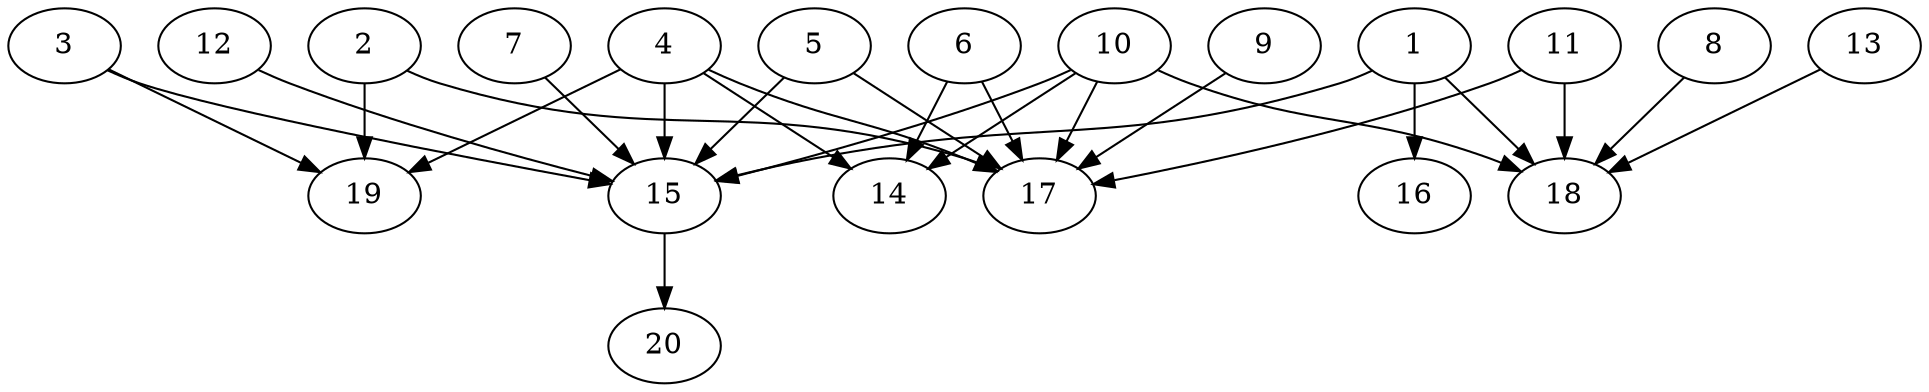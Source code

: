 // DAG automatically generated by daggen at Wed Jul 24 21:21:55 2019
// ./daggen --dot -n 20 --ccr 0.3 --fat 0.8 --regular 0.5 --density 0.6 --mindata 5242880 --maxdata 52428800 
digraph G {
  1 [size="154453333", alpha="0.00", expect_size="46336000"] 
  1 -> 15 [size ="46336000"]
  1 -> 16 [size ="46336000"]
  1 -> 18 [size ="46336000"]
  2 [size="165939200", alpha="0.01", expect_size="49781760"] 
  2 -> 17 [size ="49781760"]
  2 -> 19 [size ="49781760"]
  3 [size="169847467", alpha="0.04", expect_size="50954240"] 
  3 -> 15 [size ="50954240"]
  3 -> 19 [size ="50954240"]
  4 [size="97471147", alpha="0.08", expect_size="29241344"] 
  4 -> 14 [size ="29241344"]
  4 -> 15 [size ="29241344"]
  4 -> 17 [size ="29241344"]
  4 -> 19 [size ="29241344"]
  5 [size="65536000", alpha="0.17", expect_size="19660800"] 
  5 -> 15 [size ="19660800"]
  5 -> 17 [size ="19660800"]
  6 [size="51817813", alpha="0.16", expect_size="15545344"] 
  6 -> 14 [size ="15545344"]
  6 -> 17 [size ="15545344"]
  7 [size="75110400", alpha="0.02", expect_size="22533120"] 
  7 -> 15 [size ="22533120"]
  8 [size="120582827", alpha="0.08", expect_size="36174848"] 
  8 -> 18 [size ="36174848"]
  9 [size="45783040", alpha="0.10", expect_size="13734912"] 
  9 -> 17 [size ="13734912"]
  10 [size="105717760", alpha="0.13", expect_size="31715328"] 
  10 -> 14 [size ="31715328"]
  10 -> 15 [size ="31715328"]
  10 -> 17 [size ="31715328"]
  10 -> 18 [size ="31715328"]
  11 [size="165236053", alpha="0.10", expect_size="49570816"] 
  11 -> 17 [size ="49570816"]
  11 -> 18 [size ="49570816"]
  12 [size="168451413", alpha="0.07", expect_size="50535424"] 
  12 -> 15 [size ="50535424"]
  13 [size="19985067", alpha="0.03", expect_size="5995520"] 
  13 -> 18 [size ="5995520"]
  14 [size="51452587", alpha="0.10", expect_size="15435776"] 
  15 [size="113070080", alpha="0.03", expect_size="33921024"] 
  15 -> 20 [size ="33921024"]
  16 [size="93129387", alpha="0.04", expect_size="27938816"] 
  17 [size="64273067", alpha="0.12", expect_size="19281920"] 
  18 [size="79697920", alpha="0.18", expect_size="23909376"] 
  19 [size="139830613", alpha="0.15", expect_size="41949184"] 
  20 [size="64095573", alpha="0.10", expect_size="19228672"] 
}
